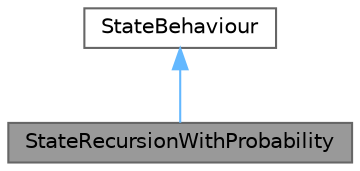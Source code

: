 digraph "StateRecursionWithProbability"
{
 // LATEX_PDF_SIZE
  bgcolor="transparent";
  edge [fontname=Helvetica,fontsize=10,labelfontname=Helvetica,labelfontsize=10];
  node [fontname=Helvetica,fontsize=10,shape=box,height=0.2,width=0.4];
  Node1 [id="Node000001",label="StateRecursionWithProbability",height=0.2,width=0.4,color="gray40", fillcolor="grey60", style="filled", fontcolor="black",tooltip="確率で特定のステートに遷移する 確率は0~100の間(int)で設定する 抽選の実行タイミングはOnStateBeginとOnStateUpdate"];
  Node2 -> Node1 [id="edge1_Node000001_Node000002",dir="back",color="steelblue1",style="solid",tooltip=" "];
  Node2 [id="Node000002",label="StateBehaviour",height=0.2,width=0.4,color="gray40", fillcolor="white", style="filled",tooltip=" "];
}
